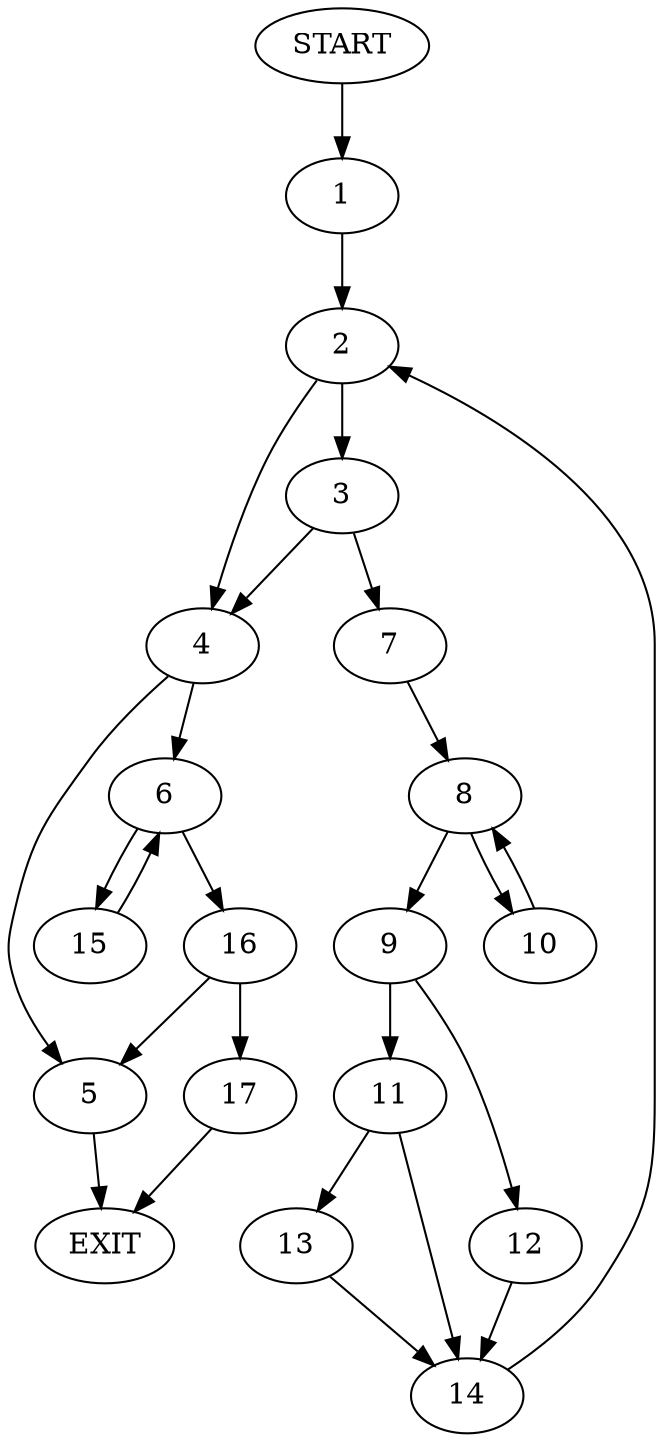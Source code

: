digraph {
0 [label="START"]
18 [label="EXIT"]
0 -> 1
1 -> 2
2 -> 3
2 -> 4
4 -> 5
4 -> 6
3 -> 7
3 -> 4
7 -> 8
8 -> 9
8 -> 10
9 -> 11
9 -> 12
10 -> 8
11 -> 13
11 -> 14
12 -> 14
14 -> 2
13 -> 14
5 -> 18
6 -> 15
6 -> 16
16 -> 17
16 -> 5
15 -> 6
17 -> 18
}
